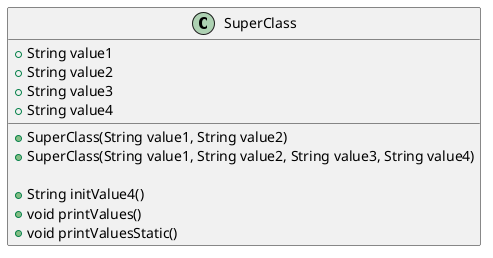 @startuml


class SuperClass {
    +String value1
    +String value2
    +String value3
    +String value4

    +SuperClass(String value1, String value2)
    +SuperClass(String value1, String value2, String value3, String value4)

    +String initValue4()
    +void printValues()
    +void printValuesStatic()

}

@enduml
